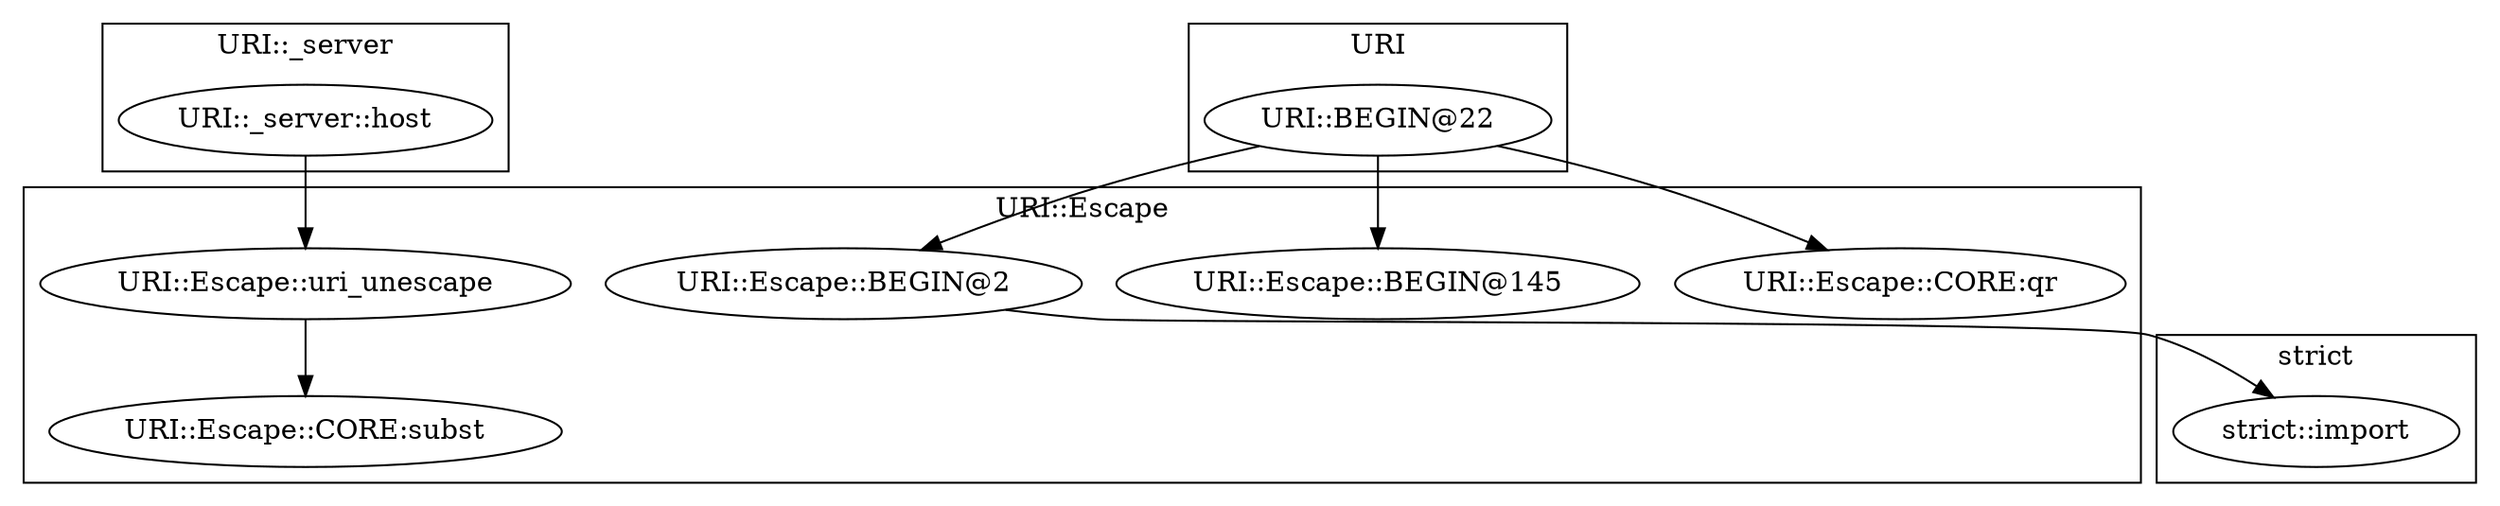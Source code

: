 digraph {
graph [overlap=false]
subgraph cluster_URI_Escape {
	label="URI::Escape";
	"URI::Escape::uri_unescape";
	"URI::Escape::BEGIN@145";
	"URI::Escape::BEGIN@2";
	"URI::Escape::CORE:subst";
	"URI::Escape::CORE:qr";
}
subgraph cluster_URI__server {
	label="URI::_server";
	"URI::_server::host";
}
subgraph cluster_strict {
	label="strict";
	"strict::import";
}
subgraph cluster_URI {
	label="URI";
	"URI::BEGIN@22";
}
"URI::BEGIN@22" -> "URI::Escape::CORE:qr";
"URI::BEGIN@22" -> "URI::Escape::BEGIN@145";
"URI::Escape::BEGIN@2" -> "strict::import";
"URI::Escape::uri_unescape" -> "URI::Escape::CORE:subst";
"URI::BEGIN@22" -> "URI::Escape::BEGIN@2";
"URI::_server::host" -> "URI::Escape::uri_unescape";
}
